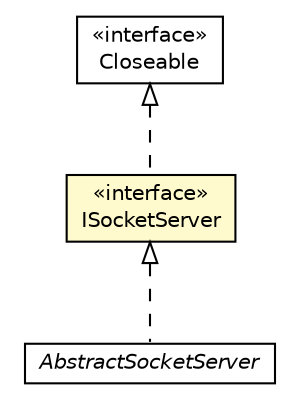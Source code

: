 #!/usr/local/bin/dot
#
# Class diagram 
# Generated by UMLGraph version R5_6-24-gf6e263 (http://www.umlgraph.org/)
#

digraph G {
	edge [fontname="Helvetica",fontsize=10,labelfontname="Helvetica",labelfontsize=10];
	node [fontname="Helvetica",fontsize=10,shape=plaintext];
	nodesep=0.25;
	ranksep=0.5;
	// org.universAAL.lddi.zwave.exporter.Server.ISocketServer
	c4497342 [label=<<table title="org.universAAL.lddi.zwave.exporter.Server.ISocketServer" border="0" cellborder="1" cellspacing="0" cellpadding="2" port="p" bgcolor="lemonChiffon" href="./ISocketServer.html">
		<tr><td><table border="0" cellspacing="0" cellpadding="1">
<tr><td align="center" balign="center"> &#171;interface&#187; </td></tr>
<tr><td align="center" balign="center"> ISocketServer </td></tr>
		</table></td></tr>
		</table>>, URL="./ISocketServer.html", fontname="Helvetica", fontcolor="black", fontsize=10.0];
	// org.universAAL.lddi.zwave.exporter.Server.AbstractSocketServer
	c4497346 [label=<<table title="org.universAAL.lddi.zwave.exporter.Server.AbstractSocketServer" border="0" cellborder="1" cellspacing="0" cellpadding="2" port="p" href="./AbstractSocketServer.html">
		<tr><td><table border="0" cellspacing="0" cellpadding="1">
<tr><td align="center" balign="center"><font face="Helvetica-Oblique"> AbstractSocketServer </font></td></tr>
		</table></td></tr>
		</table>>, URL="./AbstractSocketServer.html", fontname="Helvetica", fontcolor="black", fontsize=10.0];
	//org.universAAL.lddi.zwave.exporter.Server.ISocketServer implements java.io.Closeable
	c4498288:p -> c4497342:p [dir=back,arrowtail=empty,style=dashed];
	//org.universAAL.lddi.zwave.exporter.Server.AbstractSocketServer implements org.universAAL.lddi.zwave.exporter.Server.ISocketServer
	c4497342:p -> c4497346:p [dir=back,arrowtail=empty,style=dashed];
	// java.io.Closeable
	c4498288 [label=<<table title="java.io.Closeable" border="0" cellborder="1" cellspacing="0" cellpadding="2" port="p" href="http://java.sun.com/j2se/1.4.2/docs/api/java/io/Closeable.html">
		<tr><td><table border="0" cellspacing="0" cellpadding="1">
<tr><td align="center" balign="center"> &#171;interface&#187; </td></tr>
<tr><td align="center" balign="center"> Closeable </td></tr>
		</table></td></tr>
		</table>>, URL="http://java.sun.com/j2se/1.4.2/docs/api/java/io/Closeable.html", fontname="Helvetica", fontcolor="black", fontsize=10.0];
}


